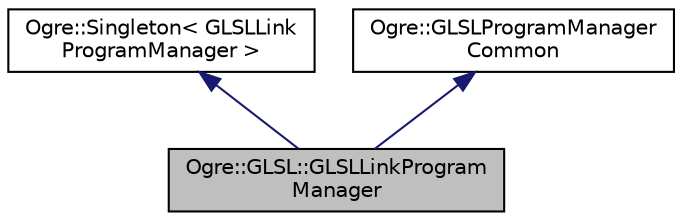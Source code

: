 digraph "Ogre::GLSL::GLSLLinkProgramManager"
{
  bgcolor="transparent";
  edge [fontname="Helvetica",fontsize="10",labelfontname="Helvetica",labelfontsize="10"];
  node [fontname="Helvetica",fontsize="10",shape=record];
  Node0 [label="Ogre::GLSL::GLSLLinkProgram\lManager",height=0.2,width=0.4,color="black", fillcolor="grey75", style="filled", fontcolor="black"];
  Node1 -> Node0 [dir="back",color="midnightblue",fontsize="10",style="solid",fontname="Helvetica"];
  Node1 [label="Ogre::Singleton\< GLSLLink\lProgramManager \>",height=0.2,width=0.4,color="black",URL="$class_ogre_1_1_singleton.html"];
  Node2 -> Node0 [dir="back",color="midnightblue",fontsize="10",style="solid",fontname="Helvetica"];
  Node2 [label="Ogre::GLSLProgramManager\lCommon",height=0.2,width=0.4,color="black",URL="$class_ogre_1_1_g_l_s_l_program_manager_common.html",tooltip="Ogre assumes that there are separate programs to deal with but GLSL has one program object that repre..."];
}
